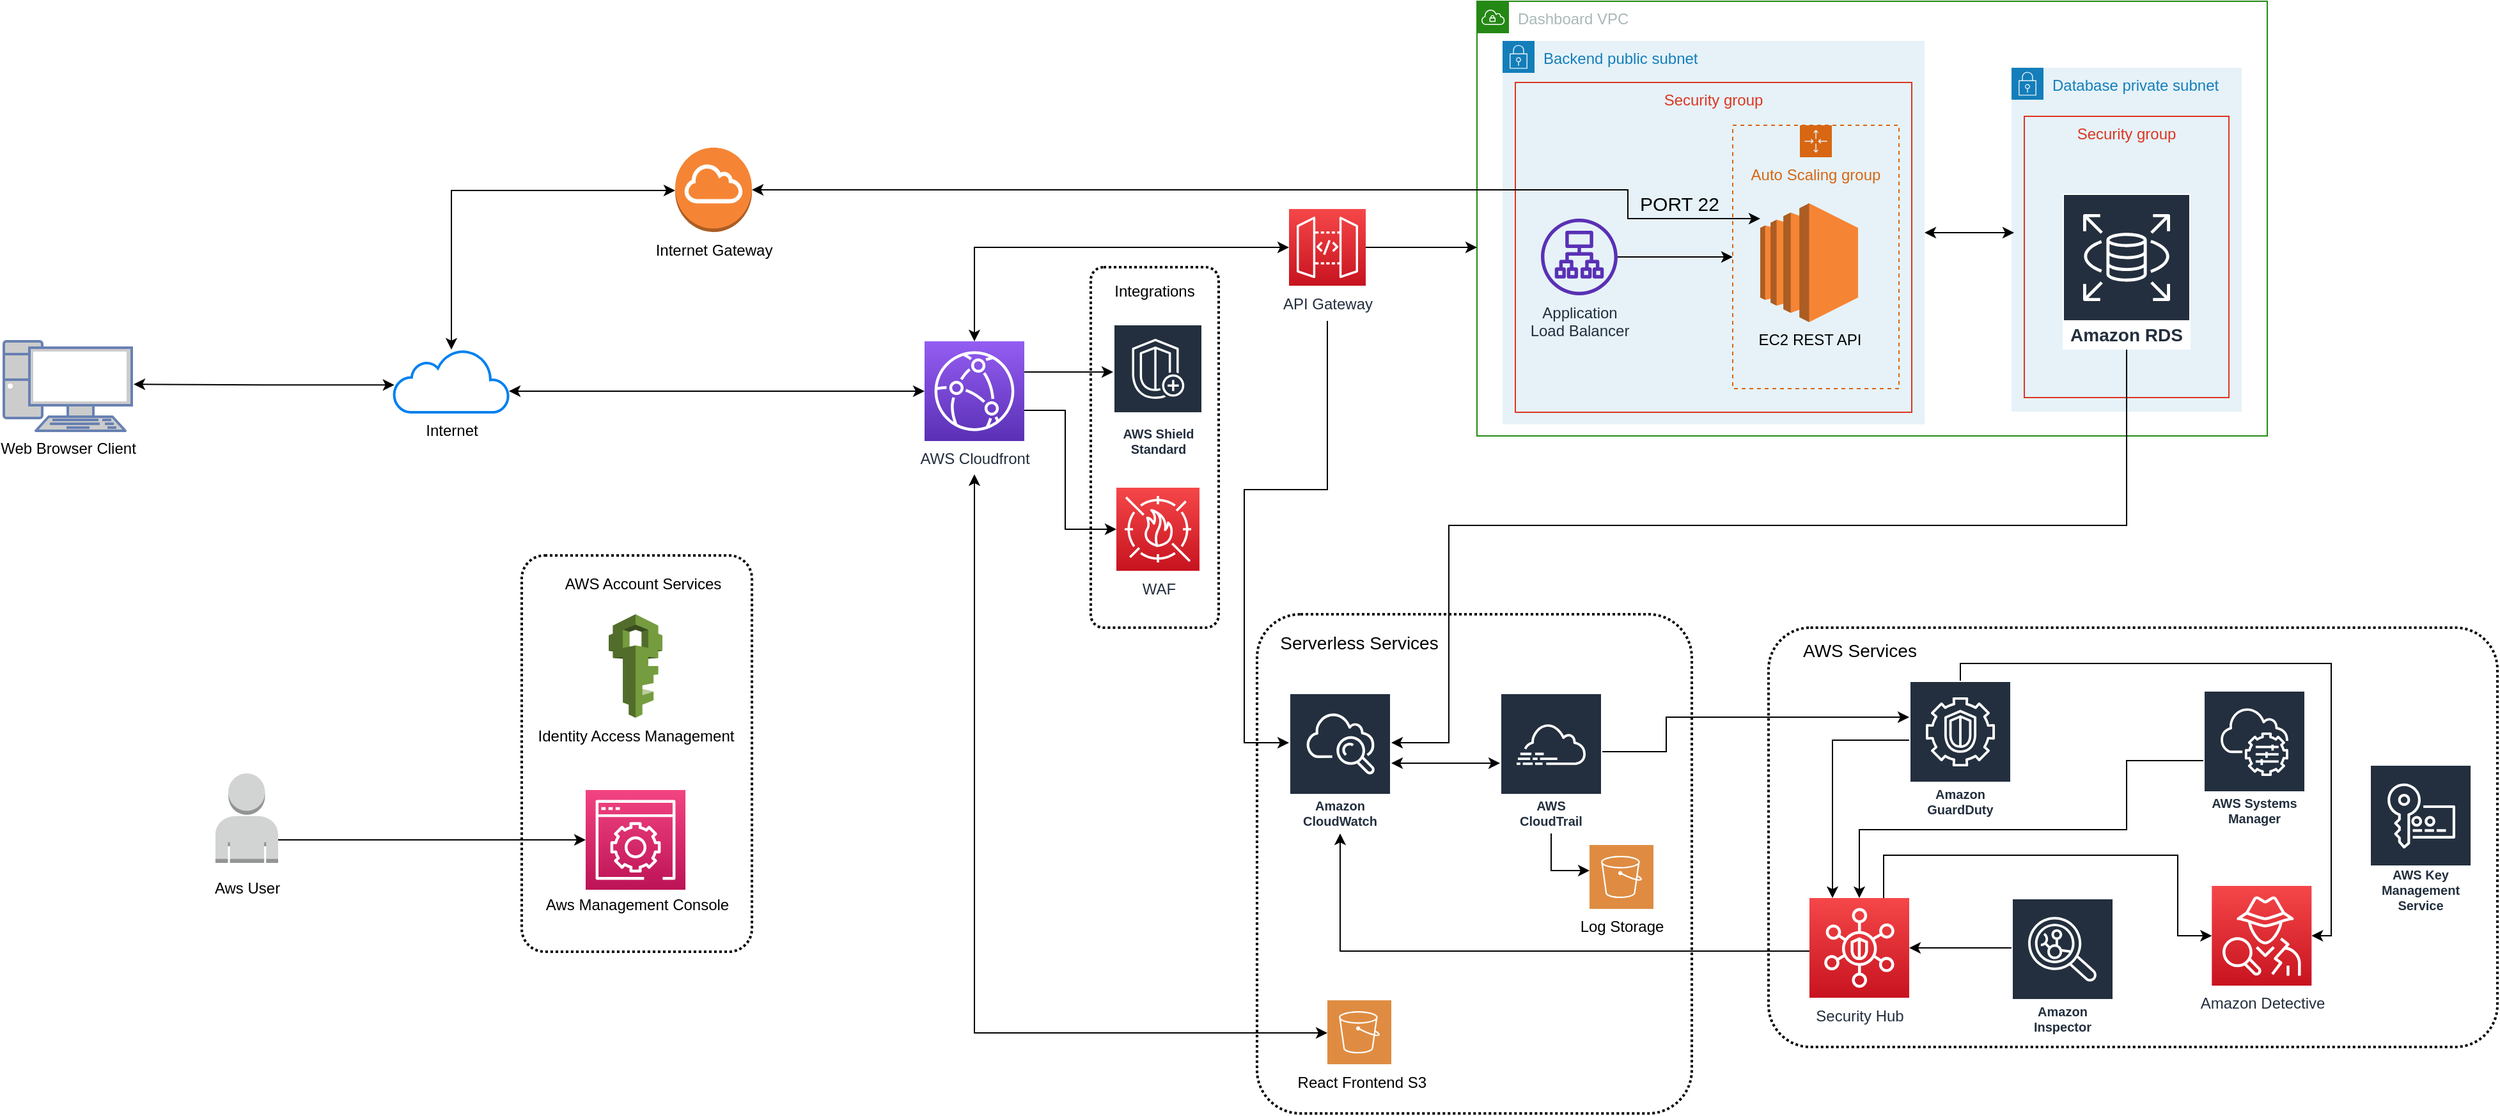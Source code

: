 <mxfile version="14.7.4" type="device"><diagram id="Ht1M8jgEwFfnCIfOTk4-" name="Page-1"><mxGraphModel dx="1673" dy="918" grid="1" gridSize="10" guides="1" tooltips="1" connect="1" arrows="1" fold="1" page="1" pageScale="1" pageWidth="1169" pageHeight="827" math="0" shadow="0"><root><mxCell id="0"/><mxCell id="1" parent="0"/><mxCell id="OfNT1qkQO60J9ZN13zYA-43" value="" style="rounded=1;arcSize=10;dashed=1;fillColor=none;gradientColor=none;dashPattern=1 1;strokeWidth=2;" parent="1" vertex="1"><mxGeometry x="425" y="503.5" width="180" height="310" as="geometry"/></mxCell><mxCell id="gOyZL2xk11Li-CQd1Kv6-8" value="" style="rounded=1;arcSize=10;dashed=1;fillColor=none;gradientColor=none;dashPattern=1 1;strokeWidth=2;" parent="1" vertex="1"><mxGeometry x="1000" y="549.5" width="340" height="390.5" as="geometry"/></mxCell><mxCell id="5bD9tp8hiBj_-fqCJR-i-84" value="Dashboard VPC" style="points=[[0,0],[0.25,0],[0.5,0],[0.75,0],[1,0],[1,0.25],[1,0.5],[1,0.75],[1,1],[0.75,1],[0.5,1],[0.25,1],[0,1],[0,0.75],[0,0.5],[0,0.25]];outlineConnect=0;gradientColor=none;html=1;whiteSpace=wrap;fontSize=12;fontStyle=0;shape=mxgraph.aws4.group;grIcon=mxgraph.aws4.group_vpc;strokeColor=#248814;fillColor=none;verticalAlign=top;align=left;spacingLeft=30;fontColor=#AAB7B8;dashed=0;" parent="1" vertex="1"><mxGeometry x="1172" y="70" width="618" height="340" as="geometry"/></mxCell><mxCell id="5bD9tp8hiBj_-fqCJR-i-40" value="Backend private subnet" style="points=[[0,0],[0.25,0],[0.5,0],[0.75,0],[1,0],[1,0.25],[1,0.5],[1,0.75],[1,1],[0.75,1],[0.5,1],[0.25,1],[0,1],[0,0.75],[0,0.5],[0,0.25]];outlineConnect=0;gradientColor=none;html=1;whiteSpace=wrap;fontSize=12;fontStyle=0;shape=mxgraph.aws4.group;grIcon=mxgraph.aws4.group_security_group;grStroke=0;strokeColor=#147EBA;fillColor=#E6F2F8;verticalAlign=top;align=left;spacingLeft=30;fontColor=#147EBA;dashed=0;" parent="1" vertex="1"><mxGeometry x="1192" y="133" width="320" height="230" as="geometry"/></mxCell><mxCell id="5bD9tp8hiBj_-fqCJR-i-55" style="edgeStyle=orthogonalEdgeStyle;rounded=0;orthogonalLoop=1;jettySize=auto;html=1;entryX=0;entryY=0.5;entryDx=0;entryDy=0;" parent="1" source="5bD9tp8hiBj_-fqCJR-i-41" target="5bD9tp8hiBj_-fqCJR-i-42" edge="1"><mxGeometry relative="1" as="geometry"/></mxCell><mxCell id="5bD9tp8hiBj_-fqCJR-i-41" value="&lt;div&gt;Application&lt;br&gt;&lt;/div&gt;&lt;div&gt; Load Balancer&lt;/div&gt;" style="outlineConnect=0;fontColor=#232F3E;gradientColor=none;fillColor=#5A30B5;strokeColor=none;dashed=0;verticalLabelPosition=bottom;verticalAlign=top;align=center;html=1;fontSize=12;fontStyle=0;aspect=fixed;pointerEvents=1;shape=mxgraph.aws4.application_load_balancer;" parent="1" vertex="1"><mxGeometry x="1222" y="218" width="60" height="60" as="geometry"/></mxCell><mxCell id="5bD9tp8hiBj_-fqCJR-i-42" value="Auto Scaling group" style="points=[[0,0],[0.25,0],[0.5,0],[0.75,0],[1,0],[1,0.25],[1,0.5],[1,0.75],[1,1],[0.75,1],[0.5,1],[0.25,1],[0,1],[0,0.75],[0,0.5],[0,0.25]];outlineConnect=0;gradientColor=none;html=1;whiteSpace=wrap;fontSize=12;fontStyle=0;shape=mxgraph.aws4.groupCenter;grIcon=mxgraph.aws4.group_auto_scaling_group;grStroke=1;strokeColor=#D86613;fillColor=none;verticalAlign=top;align=center;fontColor=#D86613;dashed=1;spacingTop=25;" parent="1" vertex="1"><mxGeometry x="1372" y="145" width="130" height="206" as="geometry"/></mxCell><mxCell id="5bD9tp8hiBj_-fqCJR-i-43" value="&lt;div&gt;Backend instance 2&lt;/div&gt;" style="points=[[0,0,0],[0.25,0,0],[0.5,0,0],[0.75,0,0],[1,0,0],[0,1,0],[0.25,1,0],[0.5,1,0],[0.75,1,0],[1,1,0],[0,0.25,0],[0,0.5,0],[0,0.75,0],[1,0.25,0],[1,0.5,0],[1,0.75,0]];outlineConnect=0;fontColor=#232F3E;gradientColor=#F78E04;gradientDirection=north;fillColor=#D05C17;strokeColor=#ffffff;dashed=0;verticalLabelPosition=bottom;verticalAlign=top;align=center;html=1;fontSize=12;fontStyle=0;aspect=fixed;shape=mxgraph.aws4.resourceIcon;resIcon=mxgraph.aws4.compute;" parent="1" vertex="1"><mxGeometry x="1413" y="273" width="48" height="48" as="geometry"/></mxCell><mxCell id="5bD9tp8hiBj_-fqCJR-i-44" value="Backend instance 1" style="points=[[0,0,0],[0.25,0,0],[0.5,0,0],[0.75,0,0],[1,0,0],[0,1,0],[0.25,1,0],[0.5,1,0],[0.75,1,0],[1,1,0],[0,0.25,0],[0,0.5,0],[0,0.75,0],[1,0.25,0],[1,0.5,0],[1,0.75,0]];outlineConnect=0;fontColor=#232F3E;gradientColor=#F78E04;gradientDirection=north;fillColor=#D05C17;strokeColor=#ffffff;dashed=0;verticalLabelPosition=bottom;verticalAlign=top;align=center;html=1;fontSize=12;fontStyle=0;aspect=fixed;shape=mxgraph.aws4.resourceIcon;resIcon=mxgraph.aws4.compute;" parent="1" vertex="1"><mxGeometry x="1413.5" y="194" width="47" height="47" as="geometry"/></mxCell><mxCell id="5bD9tp8hiBj_-fqCJR-i-87" value="Internet Gateway" style="outlineConnect=0;dashed=0;verticalLabelPosition=bottom;verticalAlign=top;align=center;html=1;shape=mxgraph.aws3.internet_gateway;fillColor=#F58534;gradientColor=none;" parent="1" vertex="1"><mxGeometry x="545" y="184.5" width="60" height="66" as="geometry"/></mxCell><mxCell id="5bD9tp8hiBj_-fqCJR-i-90" value="Database private subnet" style="points=[[0,0],[0.25,0],[0.5,0],[0.75,0],[1,0],[1,0.25],[1,0.5],[1,0.75],[1,1],[0.75,1],[0.5,1],[0.25,1],[0,1],[0,0.75],[0,0.5],[0,0.25]];outlineConnect=0;gradientColor=none;html=1;whiteSpace=wrap;fontSize=12;fontStyle=0;shape=mxgraph.aws4.group;grIcon=mxgraph.aws4.group_security_group;grStroke=0;strokeColor=#147EBA;fillColor=#E6F2F8;verticalAlign=top;align=left;spacingLeft=30;fontColor=#147EBA;dashed=0;" parent="1" vertex="1"><mxGeometry x="1590" y="122" width="180" height="269" as="geometry"/></mxCell><mxCell id="Rqp0XbIb-eii7yiD4MMt-11" value="" style="edgeStyle=orthogonalEdgeStyle;rounded=0;orthogonalLoop=1;jettySize=auto;html=1;startArrow=classic;startFill=1;" parent="1" source="5bD9tp8hiBj_-fqCJR-i-95" edge="1"><mxGeometry relative="1" as="geometry"><mxPoint x="1592" y="251" as="targetPoint"/><Array as="points"><mxPoint x="1592" y="251"/></Array></mxGeometry></mxCell><mxCell id="5bD9tp8hiBj_-fqCJR-i-95" value="Backend public subnet" style="points=[[0,0],[0.25,0],[0.5,0],[0.75,0],[1,0],[1,0.25],[1,0.5],[1,0.75],[1,1],[0.75,1],[0.5,1],[0.25,1],[0,1],[0,0.75],[0,0.5],[0,0.25]];outlineConnect=0;gradientColor=none;html=1;whiteSpace=wrap;fontSize=12;fontStyle=0;shape=mxgraph.aws4.group;grIcon=mxgraph.aws4.group_security_group;grStroke=0;strokeColor=#147EBA;fillColor=#E6F2F8;verticalAlign=top;align=left;spacingLeft=30;fontColor=#147EBA;dashed=0;" parent="1" vertex="1"><mxGeometry x="1192" y="101" width="330" height="300" as="geometry"/></mxCell><mxCell id="5bD9tp8hiBj_-fqCJR-i-96" style="edgeStyle=orthogonalEdgeStyle;rounded=0;orthogonalLoop=1;jettySize=auto;html=1;entryX=0;entryY=0.5;entryDx=0;entryDy=0;" parent="1" source="5bD9tp8hiBj_-fqCJR-i-97" target="5bD9tp8hiBj_-fqCJR-i-98" edge="1"><mxGeometry relative="1" as="geometry"/></mxCell><mxCell id="5bD9tp8hiBj_-fqCJR-i-97" value="&lt;div&gt;Application&lt;br&gt;&lt;/div&gt;&lt;div&gt; Load Balancer&lt;/div&gt;" style="outlineConnect=0;fontColor=#232F3E;gradientColor=none;fillColor=#5A30B5;strokeColor=none;dashed=0;verticalLabelPosition=bottom;verticalAlign=top;align=center;html=1;fontSize=12;fontStyle=0;aspect=fixed;pointerEvents=1;shape=mxgraph.aws4.application_load_balancer;" parent="1" vertex="1"><mxGeometry x="1222" y="240" width="60" height="60" as="geometry"/></mxCell><mxCell id="5bD9tp8hiBj_-fqCJR-i-98" value="Auto Scaling group" style="points=[[0,0],[0.25,0],[0.5,0],[0.75,0],[1,0],[1,0.25],[1,0.5],[1,0.75],[1,1],[0.75,1],[0.5,1],[0.25,1],[0,1],[0,0.75],[0,0.5],[0,0.25]];outlineConnect=0;gradientColor=none;html=1;whiteSpace=wrap;fontSize=12;fontStyle=0;shape=mxgraph.aws4.groupCenter;grIcon=mxgraph.aws4.group_auto_scaling_group;grStroke=1;strokeColor=#D86613;fillColor=none;verticalAlign=top;align=center;fontColor=#D86613;dashed=1;spacingTop=25;" parent="1" vertex="1"><mxGeometry x="1372" y="167" width="130" height="206" as="geometry"/></mxCell><mxCell id="5bD9tp8hiBj_-fqCJR-i-161" value="WAF" style="points=[[0,0,0],[0.25,0,0],[0.5,0,0],[0.75,0,0],[1,0,0],[0,1,0],[0.25,1,0],[0.5,1,0],[0.75,1,0],[1,1,0],[0,0.25,0],[0,0.5,0],[0,0.75,0],[1,0.25,0],[1,0.5,0],[1,0.75,0]];outlineConnect=0;fontColor=#232F3E;gradientColor=#F54749;gradientDirection=north;fillColor=#C7131F;strokeColor=#ffffff;dashed=0;verticalLabelPosition=bottom;verticalAlign=top;align=center;html=1;fontSize=12;fontStyle=0;aspect=fixed;shape=mxgraph.aws4.resourceIcon;resIcon=mxgraph.aws4.waf;" parent="1" vertex="1"><mxGeometry x="890" y="450.5" width="65" height="65" as="geometry"/></mxCell><mxCell id="AzsHXXEYTiolJdEt9Cau-11" style="edgeStyle=orthogonalEdgeStyle;rounded=0;orthogonalLoop=1;jettySize=auto;html=1;entryX=0.004;entryY=0.565;entryDx=0;entryDy=0;entryPerimeter=0;startArrow=classic;startFill=1;" parent="1" target="AzsHXXEYTiolJdEt9Cau-10" edge="1"><mxGeometry relative="1" as="geometry"><mxPoint x="121.5" y="369.571" as="sourcePoint"/></mxGeometry></mxCell><mxCell id="gOyZL2xk11Li-CQd1Kv6-32" style="edgeStyle=orthogonalEdgeStyle;rounded=0;orthogonalLoop=1;jettySize=auto;html=1;startArrow=classic;startFill=1;" parent="1" source="AzsHXXEYTiolJdEt9Cau-10" target="5bD9tp8hiBj_-fqCJR-i-87" edge="1"><mxGeometry relative="1" as="geometry"><Array as="points"><mxPoint x="370" y="218"/></Array></mxGeometry></mxCell><mxCell id="C-Svo6G3PTKZMc2ujRzD-8" style="edgeStyle=orthogonalEdgeStyle;rounded=0;orthogonalLoop=1;jettySize=auto;html=1;entryX=0;entryY=0.5;entryDx=0;entryDy=0;entryPerimeter=0;startArrow=classic;startFill=1;" parent="1" source="AzsHXXEYTiolJdEt9Cau-10" target="gOyZL2xk11Li-CQd1Kv6-11" edge="1"><mxGeometry relative="1" as="geometry"><Array as="points"><mxPoint x="490" y="375"/><mxPoint x="490" y="375"/></Array></mxGeometry></mxCell><mxCell id="AzsHXXEYTiolJdEt9Cau-10" value="Internet" style="html=1;verticalLabelPosition=bottom;align=center;labelBackgroundColor=#ffffff;verticalAlign=top;strokeWidth=2;strokeColor=#0080F0;shadow=0;dashed=0;shape=mxgraph.ios7.icons.cloud;" parent="1" vertex="1"><mxGeometry x="325" y="342.5" width="90" height="49" as="geometry"/></mxCell><mxCell id="Rqp0XbIb-eii7yiD4MMt-9" value="Security group" style="fillColor=none;strokeColor=#DD3522;verticalAlign=top;fontStyle=0;fontColor=#DD3522;" parent="1" vertex="1"><mxGeometry x="1202" y="133.5" width="310" height="258" as="geometry"/></mxCell><mxCell id="PzAZGAQIhBLgFSPefWxm-6" value="&lt;div&gt;&amp;nbsp;React Frontend S3&lt;br&gt;&lt;/div&gt;" style="pointerEvents=1;shadow=0;dashed=0;html=1;strokeColor=none;fillColor=#DF8C42;labelPosition=center;verticalLabelPosition=bottom;verticalAlign=top;align=center;outlineConnect=0;shape=mxgraph.veeam2.aws_s3;" parent="1" vertex="1"><mxGeometry x="1055" y="851.5" width="50" height="50" as="geometry"/></mxCell><mxCell id="gOyZL2xk11Li-CQd1Kv6-19" style="edgeStyle=orthogonalEdgeStyle;rounded=0;orthogonalLoop=1;jettySize=auto;html=1;" parent="1" source="PzAZGAQIhBLgFSPefWxm-10" target="5bD9tp8hiBj_-fqCJR-i-84" edge="1"><mxGeometry relative="1" as="geometry"><mxPoint x="1427" y="329.75" as="targetPoint"/><Array as="points"><mxPoint x="1052" y="260"/></Array></mxGeometry></mxCell><mxCell id="C-Svo6G3PTKZMc2ujRzD-9" style="edgeStyle=orthogonalEdgeStyle;rounded=0;orthogonalLoop=1;jettySize=auto;html=1;" parent="1" target="OfNT1qkQO60J9ZN13zYA-6" edge="1"><mxGeometry relative="1" as="geometry"><mxPoint x="1055" y="320" as="sourcePoint"/><Array as="points"><mxPoint x="1055" y="452"/><mxPoint x="990" y="452"/><mxPoint x="990" y="650"/></Array></mxGeometry></mxCell><mxCell id="PzAZGAQIhBLgFSPefWxm-10" value="API Gateway" style="points=[[0,0,0],[0.25,0,0],[0.5,0,0],[0.75,0,0],[1,0,0],[0,1,0],[0.25,1,0],[0.5,1,0],[0.75,1,0],[1,1,0],[0,0.25,0],[0,0.5,0],[0,0.75,0],[1,0.25,0],[1,0.5,0],[1,0.75,0]];outlineConnect=0;fontColor=#232F3E;gradientColor=#F54749;gradientDirection=north;fillColor=#C7131F;strokeColor=#ffffff;dashed=0;verticalLabelPosition=bottom;verticalAlign=top;align=center;html=1;fontSize=12;fontStyle=0;aspect=fixed;shape=mxgraph.aws4.resourceIcon;resIcon=mxgraph.aws4.api_gateway;" parent="1" vertex="1"><mxGeometry x="1025" y="232.5" width="60" height="60" as="geometry"/></mxCell><mxCell id="rB4RRz-OB2ZRvbDj9cgl-4" value="" style="points=[[0,0,0],[0.25,0,0],[0.5,0,0],[0.75,0,0],[1,0,0],[0,1,0],[0.25,1,0],[0.5,1,0],[0.75,1,0],[1,1,0],[0,0.25,0],[0,0.5,0],[0,0.75,0],[1,0.25,0],[1,0.5,0],[1,0.75,0]];points=[[0,0,0],[0.25,0,0],[0.5,0,0],[0.75,0,0],[1,0,0],[0,1,0],[0.25,1,0],[0.5,1,0],[0.75,1,0],[1,1,0],[0,0.25,0],[0,0.5,0],[0,0.75,0],[1,0.25,0],[1,0.5,0],[1,0.75,0]];outlineConnect=0;fontColor=#232F3E;gradientColor=#F34482;gradientDirection=north;fillColor=#BC1356;strokeColor=#ffffff;dashed=0;verticalLabelPosition=bottom;verticalAlign=top;align=center;html=1;fontSize=12;fontStyle=0;aspect=fixed;shape=mxgraph.aws4.resourceIcon;resIcon=mxgraph.aws4.management_console;" parent="1" vertex="1"><mxGeometry x="475" y="687" width="78" height="78" as="geometry"/></mxCell><mxCell id="rB4RRz-OB2ZRvbDj9cgl-7" style="edgeStyle=orthogonalEdgeStyle;rounded=0;orthogonalLoop=1;jettySize=auto;html=1;entryX=0;entryY=0.5;entryDx=0;entryDy=0;entryPerimeter=0;" parent="1" source="rB4RRz-OB2ZRvbDj9cgl-5" target="rB4RRz-OB2ZRvbDj9cgl-4" edge="1"><mxGeometry relative="1" as="geometry"><mxPoint x="514" y="787" as="targetPoint"/><Array as="points"><mxPoint x="300" y="726"/><mxPoint x="300" y="726"/></Array></mxGeometry></mxCell><mxCell id="rB4RRz-OB2ZRvbDj9cgl-5" value="" style="outlineConnect=0;dashed=0;verticalLabelPosition=bottom;verticalAlign=top;align=center;html=1;shape=mxgraph.aws3.user;fillColor=#D2D3D3;gradientColor=none;" parent="1" vertex="1"><mxGeometry x="185.5" y="674" width="49" height="70" as="geometry"/></mxCell><mxCell id="rB4RRz-OB2ZRvbDj9cgl-10" value="Aws Management Console" style="text;html=1;align=center;verticalAlign=middle;resizable=0;points=[];autosize=1;strokeColor=none;" parent="1" vertex="1"><mxGeometry x="435" y="767" width="160" height="20" as="geometry"/></mxCell><mxCell id="rB4RRz-OB2ZRvbDj9cgl-11" value="Aws User&lt;br&gt;" style="text;html=1;align=center;verticalAlign=middle;resizable=0;points=[];autosize=1;strokeColor=none;" parent="1" vertex="1"><mxGeometry x="175" y="754" width="70" height="20" as="geometry"/></mxCell><mxCell id="rYMzBViqlzrkSHFaGd26-6" style="edgeStyle=orthogonalEdgeStyle;rounded=0;orthogonalLoop=1;jettySize=auto;html=1;entryX=0;entryY=0.5;entryDx=0;entryDy=0;entryPerimeter=0;startArrow=classic;startFill=1;" parent="1" source="gOyZL2xk11Li-CQd1Kv6-11" target="PzAZGAQIhBLgFSPefWxm-10" edge="1"><mxGeometry relative="1" as="geometry"><Array as="points"><mxPoint x="779" y="263"/></Array></mxGeometry></mxCell><mxCell id="C-Svo6G3PTKZMc2ujRzD-1" style="edgeStyle=orthogonalEdgeStyle;rounded=0;orthogonalLoop=1;jettySize=auto;html=1;startArrow=classic;startFill=1;" parent="1" target="PzAZGAQIhBLgFSPefWxm-6" edge="1"><mxGeometry relative="1" as="geometry"><mxPoint x="779" y="440" as="sourcePoint"/><Array as="points"><mxPoint x="779" y="877"/></Array></mxGeometry></mxCell><mxCell id="C-Svo6G3PTKZMc2ujRzD-4" style="edgeStyle=orthogonalEdgeStyle;rounded=0;orthogonalLoop=1;jettySize=auto;html=1;" parent="1" source="gOyZL2xk11Li-CQd1Kv6-11" target="OfNT1qkQO60J9ZN13zYA-32" edge="1"><mxGeometry relative="1" as="geometry"><Array as="points"><mxPoint x="850" y="360"/><mxPoint x="850" y="360"/></Array></mxGeometry></mxCell><mxCell id="C-Svo6G3PTKZMc2ujRzD-5" style="edgeStyle=orthogonalEdgeStyle;rounded=0;orthogonalLoop=1;jettySize=auto;html=1;entryX=0;entryY=0.5;entryDx=0;entryDy=0;entryPerimeter=0;" parent="1" source="gOyZL2xk11Li-CQd1Kv6-11" target="5bD9tp8hiBj_-fqCJR-i-161" edge="1"><mxGeometry relative="1" as="geometry"><Array as="points"><mxPoint x="850" y="390"/><mxPoint x="850" y="483"/></Array></mxGeometry></mxCell><mxCell id="gOyZL2xk11Li-CQd1Kv6-11" value="AWS Cloudfront" style="points=[[0,0,0],[0.25,0,0],[0.5,0,0],[0.75,0,0],[1,0,0],[0,1,0],[0.25,1,0],[0.5,1,0],[0.75,1,0],[1,1,0],[0,0.25,0],[0,0.5,0],[0,0.75,0],[1,0.25,0],[1,0.5,0],[1,0.75,0]];outlineConnect=0;fontColor=#232F3E;gradientColor=#945DF2;gradientDirection=north;fillColor=#5A30B5;strokeColor=#ffffff;dashed=0;verticalLabelPosition=bottom;verticalAlign=top;align=center;html=1;fontSize=12;fontStyle=0;aspect=fixed;shape=mxgraph.aws4.resourceIcon;resIcon=mxgraph.aws4.cloudfront;" parent="1" vertex="1"><mxGeometry x="740" y="336" width="78" height="78" as="geometry"/></mxCell><mxCell id="gOyZL2xk11Li-CQd1Kv6-16" value="&lt;font style=&quot;font-size: 14px&quot;&gt;Serverless Services&lt;/font&gt;" style="text;html=1;strokeColor=none;fillColor=none;align=center;verticalAlign=middle;whiteSpace=wrap;rounded=0;" parent="1" vertex="1"><mxGeometry x="1015" y="562" width="130" height="20" as="geometry"/></mxCell><mxCell id="gOyZL2xk11Li-CQd1Kv6-17" value="" style="rounded=1;arcSize=10;dashed=1;fillColor=none;gradientColor=none;dashPattern=1 1;strokeWidth=2;" parent="1" vertex="1"><mxGeometry x="1400" y="560" width="570" height="328" as="geometry"/></mxCell><mxCell id="OfNT1qkQO60J9ZN13zYA-27" style="edgeStyle=orthogonalEdgeStyle;rounded=0;orthogonalLoop=1;jettySize=auto;html=1;startArrow=classic;startFill=1;" parent="1" source="OfNT1qkQO60J9ZN13zYA-6" target="OfNT1qkQO60J9ZN13zYA-25" edge="1"><mxGeometry relative="1" as="geometry"><Array as="points"><mxPoint x="1150" y="666"/><mxPoint x="1150" y="666"/></Array></mxGeometry></mxCell><mxCell id="OfNT1qkQO60J9ZN13zYA-28" style="edgeStyle=orthogonalEdgeStyle;rounded=0;orthogonalLoop=1;jettySize=auto;html=1;startArrow=classic;startFill=1;endArrow=none;endFill=0;" parent="1" source="OfNT1qkQO60J9ZN13zYA-6" target="OfNT1qkQO60J9ZN13zYA-8" edge="1"><mxGeometry relative="1" as="geometry"><Array as="points"><mxPoint x="1065" y="813"/></Array></mxGeometry></mxCell><mxCell id="OfNT1qkQO60J9ZN13zYA-42" style="edgeStyle=orthogonalEdgeStyle;rounded=0;orthogonalLoop=1;jettySize=auto;html=1;" parent="1" source="OfNT1qkQO60J9ZN13zYA-25" target="OfNT1qkQO60J9ZN13zYA-40" edge="1"><mxGeometry relative="1" as="geometry"><Array as="points"><mxPoint x="1230" y="750"/></Array></mxGeometry></mxCell><mxCell id="OfNT1qkQO60J9ZN13zYA-6" value="Amazon CloudWatch" style="outlineConnect=0;fontColor=#232F3E;gradientColor=none;strokeColor=#ffffff;fillColor=#232F3E;dashed=0;verticalLabelPosition=middle;verticalAlign=bottom;align=center;html=1;whiteSpace=wrap;fontSize=10;fontStyle=1;spacing=3;shape=mxgraph.aws4.productIcon;prIcon=mxgraph.aws4.cloudwatch;" parent="1" vertex="1"><mxGeometry x="1025" y="611" width="80" height="110" as="geometry"/></mxCell><mxCell id="OfNT1qkQO60J9ZN13zYA-13" style="edgeStyle=orthogonalEdgeStyle;rounded=0;orthogonalLoop=1;jettySize=auto;html=1;startArrow=classic;startFill=1;endArrow=none;endFill=0;" parent="1" source="OfNT1qkQO60J9ZN13zYA-8" target="OfNT1qkQO60J9ZN13zYA-10" edge="1"><mxGeometry relative="1" as="geometry"><Array as="points"><mxPoint x="1540" y="811"/><mxPoint x="1540" y="811"/></Array></mxGeometry></mxCell><mxCell id="kbtOfRxMdjbHLmonlYzB-1" style="edgeStyle=orthogonalEdgeStyle;rounded=0;orthogonalLoop=1;jettySize=auto;html=1;startArrow=classic;startFill=1;endArrow=none;endFill=0;" edge="1" parent="1" source="OfNT1qkQO60J9ZN13zYA-8" target="OfNT1qkQO60J9ZN13zYA-35"><mxGeometry relative="1" as="geometry"><Array as="points"><mxPoint x="1450" y="648"/></Array></mxGeometry></mxCell><mxCell id="OfNT1qkQO60J9ZN13zYA-8" value="Security Hub" style="points=[[0,0,0],[0.25,0,0],[0.5,0,0],[0.75,0,0],[1,0,0],[0,1,0],[0.25,1,0],[0.5,1,0],[0.75,1,0],[1,1,0],[0,0.25,0],[0,0.5,0],[0,0.75,0],[1,0.25,0],[1,0.5,0],[1,0.75,0]];outlineConnect=0;fontColor=#232F3E;gradientColor=#F54749;gradientDirection=north;fillColor=#C7131F;strokeColor=#ffffff;dashed=0;verticalLabelPosition=bottom;verticalAlign=top;align=center;html=1;fontSize=12;fontStyle=0;aspect=fixed;shape=mxgraph.aws4.resourceIcon;resIcon=mxgraph.aws4.security_hub;" parent="1" vertex="1"><mxGeometry x="1431.99" y="771.5" width="78" height="78" as="geometry"/></mxCell><mxCell id="OfNT1qkQO60J9ZN13zYA-10" value="Amazon Inspector" style="outlineConnect=0;fontColor=#232F3E;gradientColor=none;strokeColor=#ffffff;fillColor=#232F3E;dashed=0;verticalLabelPosition=middle;verticalAlign=bottom;align=center;html=1;whiteSpace=wrap;fontSize=10;fontStyle=1;spacing=3;shape=mxgraph.aws4.productIcon;prIcon=mxgraph.aws4.inspector;" parent="1" vertex="1"><mxGeometry x="1590" y="771.5" width="80" height="110" as="geometry"/></mxCell><mxCell id="OfNT1qkQO60J9ZN13zYA-17" style="edgeStyle=orthogonalEdgeStyle;rounded=0;orthogonalLoop=1;jettySize=auto;html=1;startArrow=classic;startFill=1;endArrow=none;endFill=0;" parent="1" source="OfNT1qkQO60J9ZN13zYA-15" target="OfNT1qkQO60J9ZN13zYA-8" edge="1"><mxGeometry relative="1" as="geometry"><Array as="points"><mxPoint x="1720" y="801"/><mxPoint x="1720" y="738"/><mxPoint x="1490" y="738"/></Array></mxGeometry></mxCell><mxCell id="OfNT1qkQO60J9ZN13zYA-15" value="Amazon Detective" style="points=[[0,0,0],[0.25,0,0],[0.5,0,0],[0.75,0,0],[1,0,0],[0,1,0],[0.25,1,0],[0.5,1,0],[0.75,1,0],[1,1,0],[0,0.25,0],[0,0.5,0],[0,0.75,0],[1,0.25,0],[1,0.5,0],[1,0.75,0]];outlineConnect=0;fontColor=#232F3E;gradientColor=#F54749;gradientDirection=north;fillColor=#C7131F;strokeColor=#ffffff;dashed=0;verticalLabelPosition=bottom;verticalAlign=top;align=center;html=1;fontSize=12;fontStyle=0;aspect=fixed;shape=mxgraph.aws4.resourceIcon;resIcon=mxgraph.aws4.detective;" parent="1" vertex="1"><mxGeometry x="1746.65" y="762" width="78" height="78" as="geometry"/></mxCell><mxCell id="OfNT1qkQO60J9ZN13zYA-19" value="AWS Services" style="text;html=1;strokeColor=none;fillColor=none;align=center;verticalAlign=middle;whiteSpace=wrap;rounded=0;fontSize=14;" parent="1" vertex="1"><mxGeometry x="1422.74" y="568" width="96.5" height="20" as="geometry"/></mxCell><mxCell id="OfNT1qkQO60J9ZN13zYA-22" value="AWS Key Management Service" style="outlineConnect=0;fontColor=#232F3E;gradientColor=none;strokeColor=#ffffff;fillColor=#232F3E;dashed=0;verticalLabelPosition=middle;verticalAlign=bottom;align=center;html=1;whiteSpace=wrap;fontSize=10;fontStyle=1;spacing=3;shape=mxgraph.aws4.productIcon;prIcon=mxgraph.aws4.key_management_service;" parent="1" vertex="1"><mxGeometry x="1870" y="667" width="80" height="120" as="geometry"/></mxCell><mxCell id="kbtOfRxMdjbHLmonlYzB-4" style="edgeStyle=orthogonalEdgeStyle;rounded=0;orthogonalLoop=1;jettySize=auto;html=1;startArrow=none;startFill=0;endArrow=classic;endFill=1;" edge="1" parent="1" source="OfNT1qkQO60J9ZN13zYA-25" target="OfNT1qkQO60J9ZN13zYA-35"><mxGeometry relative="1" as="geometry"><Array as="points"><mxPoint x="1320" y="657"/><mxPoint x="1320" y="630"/></Array></mxGeometry></mxCell><mxCell id="OfNT1qkQO60J9ZN13zYA-25" value="AWS&#xA;CloudTrail" style="outlineConnect=0;fontColor=#232F3E;gradientColor=none;strokeColor=#ffffff;fillColor=#232F3E;dashed=0;verticalLabelPosition=middle;verticalAlign=bottom;align=center;html=1;whiteSpace=wrap;fontSize=10;fontStyle=1;spacing=3;shape=mxgraph.aws4.productIcon;prIcon=mxgraph.aws4.cloudtrail;" parent="1" vertex="1"><mxGeometry x="1190" y="611" width="80" height="110" as="geometry"/></mxCell><mxCell id="OfNT1qkQO60J9ZN13zYA-26" value="Identity Access Management" style="outlineConnect=0;dashed=0;verticalLabelPosition=bottom;verticalAlign=top;align=center;html=1;shape=mxgraph.aws3.iam;fillColor=#759C3E;gradientColor=none;" parent="1" vertex="1"><mxGeometry x="493" y="549.5" width="42" height="81" as="geometry"/></mxCell><mxCell id="OfNT1qkQO60J9ZN13zYA-32" value="AWS Shield Standard" style="outlineConnect=0;fontColor=#232F3E;gradientColor=none;strokeColor=#ffffff;fillColor=#232F3E;dashed=0;verticalLabelPosition=middle;verticalAlign=bottom;align=center;html=1;whiteSpace=wrap;fontSize=10;fontStyle=1;spacing=3;shape=mxgraph.aws4.productIcon;prIcon=mxgraph.aws4.shield;" parent="1" vertex="1"><mxGeometry x="887.5" y="322.5" width="70" height="107.5" as="geometry"/></mxCell><mxCell id="kbtOfRxMdjbHLmonlYzB-3" style="edgeStyle=orthogonalEdgeStyle;rounded=0;orthogonalLoop=1;jettySize=auto;html=1;startArrow=none;startFill=0;endArrow=classic;endFill=1;" edge="1" parent="1" source="OfNT1qkQO60J9ZN13zYA-35" target="OfNT1qkQO60J9ZN13zYA-15"><mxGeometry relative="1" as="geometry"><Array as="points"><mxPoint x="1550" y="588"/><mxPoint x="1840" y="588"/><mxPoint x="1840" y="801"/></Array></mxGeometry></mxCell><mxCell id="OfNT1qkQO60J9ZN13zYA-35" value="Amazon GuardDuty" style="outlineConnect=0;fontColor=#232F3E;gradientColor=none;strokeColor=#ffffff;fillColor=#232F3E;dashed=0;verticalLabelPosition=middle;verticalAlign=bottom;align=center;html=1;whiteSpace=wrap;fontSize=10;fontStyle=1;spacing=3;shape=mxgraph.aws4.productIcon;prIcon=mxgraph.aws4.guardduty;" parent="1" vertex="1"><mxGeometry x="1510" y="601.5" width="80" height="110" as="geometry"/></mxCell><mxCell id="kbtOfRxMdjbHLmonlYzB-2" style="edgeStyle=orthogonalEdgeStyle;rounded=0;orthogonalLoop=1;jettySize=auto;html=1;startArrow=none;startFill=0;endArrow=classic;endFill=1;" edge="1" parent="1" source="OfNT1qkQO60J9ZN13zYA-38" target="OfNT1qkQO60J9ZN13zYA-8"><mxGeometry relative="1" as="geometry"><Array as="points"><mxPoint x="1680" y="664"/><mxPoint x="1680" y="718"/><mxPoint x="1471" y="718"/></Array></mxGeometry></mxCell><mxCell id="OfNT1qkQO60J9ZN13zYA-38" value="AWS Systems Manager" style="outlineConnect=0;fontColor=#232F3E;gradientColor=none;strokeColor=#ffffff;fillColor=#232F3E;dashed=0;verticalLabelPosition=middle;verticalAlign=bottom;align=center;html=1;whiteSpace=wrap;fontSize=10;fontStyle=1;spacing=3;shape=mxgraph.aws4.productIcon;prIcon=mxgraph.aws4.systems_manager;" parent="1" vertex="1"><mxGeometry x="1740" y="609" width="80" height="110" as="geometry"/></mxCell><mxCell id="OfNT1qkQO60J9ZN13zYA-40" value="Log Storage" style="pointerEvents=1;shadow=0;dashed=0;html=1;strokeColor=none;fillColor=#DF8C42;labelPosition=center;verticalLabelPosition=bottom;verticalAlign=top;align=center;outlineConnect=0;shape=mxgraph.veeam2.aws_s3;" parent="1" vertex="1"><mxGeometry x="1260" y="730" width="50" height="50" as="geometry"/></mxCell><mxCell id="OfNT1qkQO60J9ZN13zYA-44" value="AWS Account Services" style="text;html=1;strokeColor=none;fillColor=none;align=center;verticalAlign=middle;whiteSpace=wrap;rounded=0;" parent="1" vertex="1"><mxGeometry x="455" y="515.5" width="130" height="20" as="geometry"/></mxCell><mxCell id="rYMzBViqlzrkSHFaGd26-1" value="&lt;font color=&quot;#000000&quot;&gt;Web Browser Client&lt;br&gt;&lt;/font&gt;" style="fontColor=#0066CC;verticalAlign=top;verticalLabelPosition=bottom;labelPosition=center;align=center;html=1;outlineConnect=0;fillColor=#CCCCCC;strokeColor=#6881B3;gradientColor=none;gradientDirection=north;strokeWidth=2;shape=mxgraph.networks.pc;" parent="1" vertex="1"><mxGeometry x="20" y="336" width="100" height="70" as="geometry"/></mxCell><mxCell id="Rqp0XbIb-eii7yiD4MMt-12" value="Security group" style="fillColor=none;strokeColor=#DD3522;verticalAlign=top;fontStyle=0;fontColor=#DD3522;" parent="1" vertex="1"><mxGeometry x="1600" y="160" width="160" height="220" as="geometry"/></mxCell><mxCell id="C-Svo6G3PTKZMc2ujRzD-10" style="edgeStyle=orthogonalEdgeStyle;rounded=0;orthogonalLoop=1;jettySize=auto;html=1;" parent="1" source="C-Svo6G3PTKZMc2ujRzD-2" target="OfNT1qkQO60J9ZN13zYA-6" edge="1"><mxGeometry relative="1" as="geometry"><Array as="points"><mxPoint x="1680" y="480"/><mxPoint x="1150" y="480"/><mxPoint x="1150" y="650"/></Array></mxGeometry></mxCell><mxCell id="C-Svo6G3PTKZMc2ujRzD-2" value="&lt;font style=&quot;font-size: 14px&quot;&gt;Amazon RDS&lt;/font&gt;" style="outlineConnect=0;fontColor=#232F3E;gradientColor=none;strokeColor=#ffffff;fillColor=#232F3E;dashed=0;verticalLabelPosition=middle;verticalAlign=bottom;align=center;html=1;whiteSpace=wrap;fontSize=10;fontStyle=1;spacing=3;shape=mxgraph.aws4.productIcon;prIcon=mxgraph.aws4.rds;" parent="1" vertex="1"><mxGeometry x="1630" y="220.5" width="100" height="122" as="geometry"/></mxCell><mxCell id="C-Svo6G3PTKZMc2ujRzD-7" value="EC2 REST API" style="outlineConnect=0;dashed=0;verticalLabelPosition=bottom;verticalAlign=top;align=center;html=1;shape=mxgraph.aws3.ec2;fillColor=#F58534;gradientColor=none;" parent="1" vertex="1"><mxGeometry x="1393.5" y="228" width="76.5" height="93" as="geometry"/></mxCell><mxCell id="C-Svo6G3PTKZMc2ujRzD-11" value="" style="rounded=1;arcSize=10;dashed=1;fillColor=none;gradientColor=none;dashPattern=1 1;strokeWidth=2;" parent="1" vertex="1"><mxGeometry x="870" y="278" width="100" height="282" as="geometry"/></mxCell><mxCell id="C-Svo6G3PTKZMc2ujRzD-12" value="Integrations" style="text;html=1;strokeColor=none;fillColor=none;align=center;verticalAlign=middle;whiteSpace=wrap;rounded=0;" parent="1" vertex="1"><mxGeometry x="855" y="287" width="130" height="20" as="geometry"/></mxCell><mxCell id="C-Svo6G3PTKZMc2ujRzD-3" style="edgeStyle=orthogonalEdgeStyle;rounded=0;orthogonalLoop=1;jettySize=auto;html=1;startArrow=classic;startFill=1;" parent="1" source="5bD9tp8hiBj_-fqCJR-i-87" target="C-Svo6G3PTKZMc2ujRzD-7" edge="1"><mxGeometry relative="1" as="geometry"><Array as="points"><mxPoint x="1290" y="217"/><mxPoint x="1290" y="240"/></Array></mxGeometry></mxCell><mxCell id="C-Svo6G3PTKZMc2ujRzD-15" value="PORT 22" style="edgeLabel;html=1;align=center;verticalAlign=middle;resizable=0;points=[];fontSize=15;labelBackgroundColor=none;" parent="C-Svo6G3PTKZMc2ujRzD-3" vertex="1" connectable="0"><mxGeometry x="0.813" y="3" relative="1" as="geometry"><mxPoint x="12" y="-9" as="offset"/></mxGeometry></mxCell></root></mxGraphModel></diagram></mxfile>
